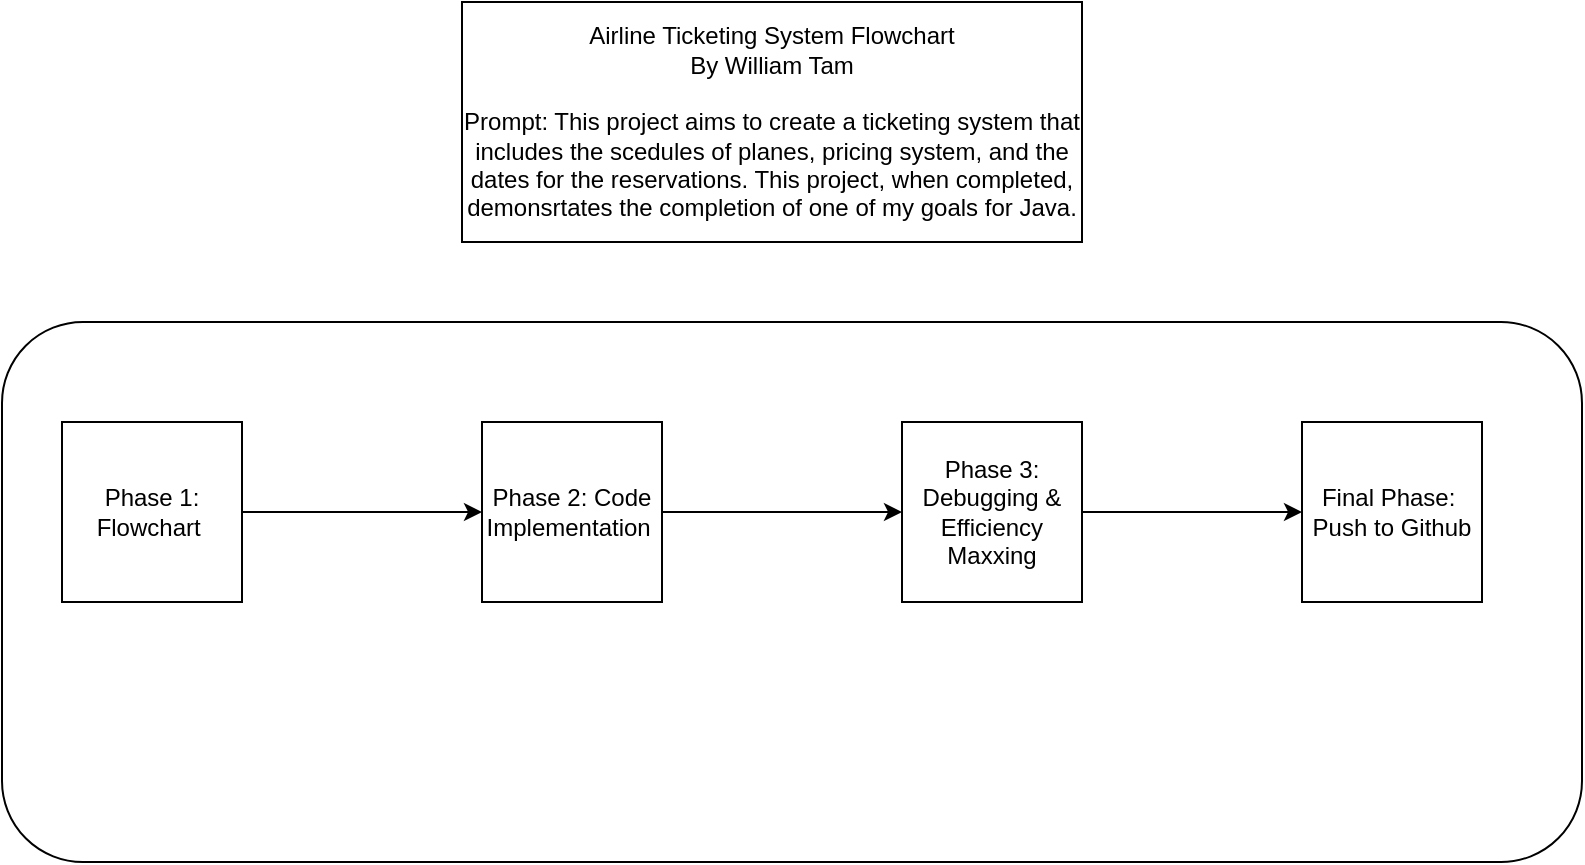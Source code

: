 <mxfile>
    <diagram id="nvdds0cKD_Tk3jSQswlI" name="Page-1">
        <mxGraphModel dx="1010" dy="575" grid="1" gridSize="10" guides="1" tooltips="1" connect="1" arrows="1" fold="1" page="1" pageScale="1" pageWidth="850" pageHeight="1100" math="0" shadow="0">
            <root>
                <mxCell id="0"/>
                <mxCell id="1" parent="0"/>
                <mxCell id="2" value="Airline Ticketing System Flowchart&lt;br&gt;By William Tam&lt;br&gt;&lt;br&gt;Prompt: This project aims to create a ticketing system that includes the scedules of planes, pricing system, and the dates for the reservations. This project, when completed, demonsrtates the completion of one of my goals for Java." style="rounded=0;whiteSpace=wrap;html=1;" parent="1" vertex="1">
                    <mxGeometry x="270" y="10" width="310" height="120" as="geometry"/>
                </mxCell>
                <mxCell id="3" value="" style="rounded=1;whiteSpace=wrap;html=1;" parent="1" vertex="1">
                    <mxGeometry x="40" y="170" width="790" height="270" as="geometry"/>
                </mxCell>
                <mxCell id="2crTee11AQTfdlJCcEz1-7" style="edgeStyle=none;html=1;exitX=1;exitY=0.5;exitDx=0;exitDy=0;entryX=0;entryY=0.5;entryDx=0;entryDy=0;" edge="1" parent="1" source="4" target="5">
                    <mxGeometry relative="1" as="geometry"/>
                </mxCell>
                <mxCell id="4" value="Phase 1: Flowchart&amp;nbsp;" style="whiteSpace=wrap;html=1;aspect=fixed;" parent="1" vertex="1">
                    <mxGeometry x="70" y="220" width="90" height="90" as="geometry"/>
                </mxCell>
                <mxCell id="2crTee11AQTfdlJCcEz1-8" style="edgeStyle=none;html=1;exitX=1;exitY=0.5;exitDx=0;exitDy=0;entryX=0;entryY=0.5;entryDx=0;entryDy=0;" edge="1" parent="1" source="5" target="6">
                    <mxGeometry relative="1" as="geometry"/>
                </mxCell>
                <mxCell id="5" value="Phase 2: Code Implementation&amp;nbsp;" style="whiteSpace=wrap;html=1;aspect=fixed;" parent="1" vertex="1">
                    <mxGeometry x="280" y="220" width="90" height="90" as="geometry"/>
                </mxCell>
                <mxCell id="2crTee11AQTfdlJCcEz1-9" value="" style="edgeStyle=none;html=1;" edge="1" parent="1" source="6" target="7">
                    <mxGeometry relative="1" as="geometry"/>
                </mxCell>
                <mxCell id="6" value="Phase 3: Debugging &amp;amp; Efficiency Maxxing" style="whiteSpace=wrap;html=1;aspect=fixed;" parent="1" vertex="1">
                    <mxGeometry x="490" y="220" width="90" height="90" as="geometry"/>
                </mxCell>
                <mxCell id="7" value="Final Phase:&amp;nbsp;&lt;br&gt;Push to Github" style="whiteSpace=wrap;html=1;aspect=fixed;" parent="1" vertex="1">
                    <mxGeometry x="690" y="220" width="90" height="90" as="geometry"/>
                </mxCell>
            </root>
        </mxGraphModel>
    </diagram>
    <diagram id="BhpMETCnfQmcDzHnHC-y" name="Page-2">
        <mxGraphModel dx="1860" dy="1675" grid="1" gridSize="10" guides="1" tooltips="1" connect="1" arrows="1" fold="1" page="1" pageScale="1" pageWidth="850" pageHeight="1100" math="0" shadow="0">
            <root>
                <mxCell id="57iXtiIH45JZLk-9-XHz-0"/>
                <mxCell id="57iXtiIH45JZLk-9-XHz-1" parent="57iXtiIH45JZLk-9-XHz-0"/>
                <mxCell id="57iXtiIH45JZLk-9-XHz-2" value="" style="rounded=1;whiteSpace=wrap;html=1;" parent="57iXtiIH45JZLk-9-XHz-1" vertex="1">
                    <mxGeometry x="-10" y="-70" width="900" height="830" as="geometry"/>
                </mxCell>
                <mxCell id="57iXtiIH45JZLk-9-XHz-3" value="Flowchart for Ticketing System&amp;nbsp;" style="text;html=1;align=center;verticalAlign=middle;whiteSpace=wrap;rounded=0;fillColor=#f5f5f5;gradientColor=#b3b3b3;strokeColor=#666666;fontColor=#050505;" parent="57iXtiIH45JZLk-9-XHz-1" vertex="1">
                    <mxGeometry x="60" y="-40" width="170" height="70" as="geometry"/>
                </mxCell>
                <mxCell id="57iXtiIH45JZLk-9-XHz-18" style="edgeStyle=none;orthogonalLoop=1;jettySize=auto;html=1;exitX=1;exitY=0.5;exitDx=0;exitDy=0;entryX=0;entryY=0;entryDx=0;entryDy=0;fontColor=#050505;startArrow=classic;endArrow=oval;endFill=1;" parent="57iXtiIH45JZLk-9-XHz-1" source="57iXtiIH45JZLk-9-XHz-6" target="57iXtiIH45JZLk-9-XHz-16" edge="1">
                    <mxGeometry relative="1" as="geometry"/>
                </mxCell>
                <mxCell id="57iXtiIH45JZLk-9-XHz-6" value="&lt;font color=&quot;#fcfcfc&quot;&gt;Show the user:&lt;br&gt;schedules, flights, and money&lt;br&gt;&lt;/font&gt;" style="ellipse;whiteSpace=wrap;html=1;labelBackgroundColor=none;fillColor=#0050ef;strokeColor=#001DBC;fontColor=#ffffff;" parent="57iXtiIH45JZLk-9-XHz-1" vertex="1">
                    <mxGeometry x="365" y="30" width="120" height="80" as="geometry"/>
                </mxCell>
                <mxCell id="57iXtiIH45JZLk-9-XHz-7" value="" style="endArrow=classic;html=1;fontColor=#050505;exitX=0.5;exitY=1;exitDx=0;exitDy=0;" parent="57iXtiIH45JZLk-9-XHz-1" source="57iXtiIH45JZLk-9-XHz-6" edge="1">
                    <mxGeometry width="50" height="50" relative="1" as="geometry">
                        <mxPoint x="430" y="260" as="sourcePoint"/>
                        <mxPoint x="425" y="140" as="targetPoint"/>
                    </mxGeometry>
                </mxCell>
                <mxCell id="57iXtiIH45JZLk-9-XHz-14" style="edgeStyle=none;orthogonalLoop=1;jettySize=auto;html=1;exitX=0.5;exitY=0;exitDx=0;exitDy=0;fontColor=#050505;startArrow=classic;endArrow=oval;endFill=1;entryX=0.5;entryY=1;entryDx=0;entryDy=0;" parent="57iXtiIH45JZLk-9-XHz-1" source="57iXtiIH45JZLk-9-XHz-13" target="57iXtiIH45JZLk-9-XHz-8" edge="1">
                    <mxGeometry relative="1" as="geometry">
                        <mxPoint x="500" y="250" as="targetPoint"/>
                    </mxGeometry>
                </mxCell>
                <mxCell id="57iXtiIH45JZLk-9-XHz-20" style="edgeStyle=none;orthogonalLoop=1;jettySize=auto;html=1;exitX=0;exitY=0.5;exitDx=0;exitDy=0;entryX=0;entryY=0.5;entryDx=0;entryDy=0;fontColor=#050505;startArrow=classic;endArrow=oval;endFill=1;" parent="57iXtiIH45JZLk-9-XHz-1" source="57iXtiIH45JZLk-9-XHz-8" target="57iXtiIH45JZLk-9-XHz-13" edge="1">
                    <mxGeometry relative="1" as="geometry">
                        <Array as="points">
                            <mxPoint x="290" y="185"/>
                            <mxPoint x="290" y="260"/>
                            <mxPoint x="290" y="330"/>
                        </Array>
                    </mxGeometry>
                </mxCell>
                <mxCell id="57iXtiIH45JZLk-9-XHz-33" style="edgeStyle=none;orthogonalLoop=1;jettySize=auto;html=1;exitX=0;exitY=0.5;exitDx=0;exitDy=0;entryX=0;entryY=0.5;entryDx=0;entryDy=0;fontColor=#050505;startArrow=classic;endArrow=oval;endFill=1;" parent="57iXtiIH45JZLk-9-XHz-1" source="57iXtiIH45JZLk-9-XHz-8" target="57iXtiIH45JZLk-9-XHz-21" edge="1">
                    <mxGeometry relative="1" as="geometry">
                        <Array as="points">
                            <mxPoint x="290" y="185"/>
                            <mxPoint x="290" y="470"/>
                        </Array>
                    </mxGeometry>
                </mxCell>
                <mxCell id="57iXtiIH45JZLk-9-XHz-8" value="From the list, the user is prompted to make a combination of inputs:&amp;nbsp;&lt;br&gt;where, when, how much, time." style="rounded=0;whiteSpace=wrap;html=1;labelBackgroundColor=none;fontColor=#ffffff;fillColor=#a20025;strokeColor=#6F0000;" parent="57iXtiIH45JZLk-9-XHz-1" vertex="1">
                    <mxGeometry x="365" y="140" width="125" height="90" as="geometry"/>
                </mxCell>
                <mxCell id="57iXtiIH45JZLk-9-XHz-19" style="edgeStyle=none;orthogonalLoop=1;jettySize=auto;html=1;exitX=1;exitY=0.5;exitDx=0;exitDy=0;entryX=0.5;entryY=1;entryDx=0;entryDy=0;fontColor=#050505;startArrow=classic;endArrow=oval;endFill=1;" parent="57iXtiIH45JZLk-9-XHz-1" source="57iXtiIH45JZLk-9-XHz-13" target="57iXtiIH45JZLk-9-XHz-16" edge="1">
                    <mxGeometry relative="1" as="geometry">
                        <Array as="points">
                            <mxPoint x="655" y="330"/>
                        </Array>
                    </mxGeometry>
                </mxCell>
                <mxCell id="57iXtiIH45JZLk-9-XHz-13" value="Do we have the available time for the destination?&amp;nbsp;" style="rhombus;whiteSpace=wrap;html=1;labelBackgroundColor=none;fontColor=#000000;fillColor=#e3c800;strokeColor=#B09500;" parent="57iXtiIH45JZLk-9-XHz-1" vertex="1">
                    <mxGeometry x="360.63" y="270" width="133.75" height="120" as="geometry"/>
                </mxCell>
                <mxCell id="57iXtiIH45JZLk-9-XHz-15" value="Database of Flights (Time, Destination , Cost)" style="swimlane;labelBackgroundColor=none;fillColor=#f5f5f5;strokeColor=#666666;fontColor=#333333;" parent="57iXtiIH45JZLk-9-XHz-1" vertex="1">
                    <mxGeometry x="520" y="60" width="280" height="240" as="geometry"/>
                </mxCell>
                <mxCell id="57iXtiIH45JZLk-9-XHz-16" value="&lt;font color=&quot;#f7f7f7&quot;&gt;Flight 1: Time1, Location1, Cost1&lt;br&gt;&lt;/font&gt;&lt;span style=&quot;color: rgb(247 , 247 , 247)&quot;&gt;Flight 1a: Time1a, Location1, Cost1a&lt;br&gt;&lt;/span&gt;&lt;span style=&quot;color: rgb(247 , 247 , 247)&quot;&gt;Flight 1b: Time1b, Location1, Cost1b&lt;br&gt;&lt;/span&gt;&lt;span style=&quot;color: rgb(247 , 247 , 247)&quot;&gt;Flight 2: Time2, Location2, Cost2&lt;br&gt;&lt;/span&gt;&lt;span style=&quot;color: rgb(247 , 247 , 247)&quot;&gt;Flight 2a: Time2a, Location2, Cost2a&lt;br&gt;&lt;/span&gt;&lt;span style=&quot;color: rgb(247 , 247 , 247)&quot;&gt;Flight 2b: Time2b, Location2, Cost2b&lt;br&gt;&lt;/span&gt;&lt;font color=&quot;#f7f7f7&quot;&gt;etc...&lt;br&gt;&lt;/font&gt;" style="text;html=1;strokeColor=none;fillColor=none;align=center;verticalAlign=middle;whiteSpace=wrap;rounded=0;labelBackgroundColor=none;fontColor=#050505;" parent="57iXtiIH45JZLk-9-XHz-15" vertex="1">
                    <mxGeometry y="40" width="270" height="200" as="geometry"/>
                </mxCell>
                <mxCell id="57iXtiIH45JZLk-9-XHz-22" style="edgeStyle=none;orthogonalLoop=1;jettySize=auto;html=1;exitX=0.5;exitY=0;exitDx=0;exitDy=0;fontColor=#050505;startArrow=classic;endArrow=oval;endFill=1;" parent="57iXtiIH45JZLk-9-XHz-1" source="57iXtiIH45JZLk-9-XHz-21" target="57iXtiIH45JZLk-9-XHz-13" edge="1">
                    <mxGeometry relative="1" as="geometry"/>
                </mxCell>
                <mxCell id="57iXtiIH45JZLk-9-XHz-21" value="Do we have the available cost for the destination?&amp;nbsp;" style="rhombus;whiteSpace=wrap;html=1;labelBackgroundColor=none;fontColor=#000000;fillColor=#e3c800;strokeColor=#B09500;" parent="57iXtiIH45JZLk-9-XHz-1" vertex="1">
                    <mxGeometry x="360.63" y="410" width="133.75" height="120" as="geometry"/>
                </mxCell>
                <mxCell id="57iXtiIH45JZLk-9-XHz-29" style="edgeStyle=none;orthogonalLoop=1;jettySize=auto;html=1;exitX=0;exitY=0.5;exitDx=0;exitDy=0;entryX=0;entryY=0.5;entryDx=0;entryDy=0;fontColor=#050505;startArrow=classic;endArrow=oval;endFill=1;" parent="57iXtiIH45JZLk-9-XHz-1" source="57iXtiIH45JZLk-9-XHz-6" target="57iXtiIH45JZLk-9-XHz-24" edge="1">
                    <mxGeometry relative="1" as="geometry">
                        <Array as="points">
                            <mxPoint x="200" y="70"/>
                            <mxPoint x="200" y="300"/>
                            <mxPoint x="200" y="580"/>
                        </Array>
                    </mxGeometry>
                </mxCell>
                <mxCell id="57iXtiIH45JZLk-9-XHz-38" style="edgeStyle=none;orthogonalLoop=1;jettySize=auto;html=1;exitX=0.5;exitY=0;exitDx=0;exitDy=0;entryX=0.5;entryY=1;entryDx=0;entryDy=0;fontColor=#050505;startArrow=classic;startFill=1;endArrow=oval;endFill=1;" parent="57iXtiIH45JZLk-9-XHz-1" source="57iXtiIH45JZLk-9-XHz-24" target="57iXtiIH45JZLk-9-XHz-21" edge="1">
                    <mxGeometry relative="1" as="geometry"/>
                </mxCell>
                <mxCell id="57iXtiIH45JZLk-9-XHz-24" value="Would you like to buy the ticket for this detination?&amp;nbsp;" style="ellipse;whiteSpace=wrap;html=1;labelBackgroundColor=none;fontColor=#ffffff;fillColor=#0050ef;strokeColor=#001DBC;" parent="57iXtiIH45JZLk-9-XHz-1" vertex="1">
                    <mxGeometry x="370" y="540" width="120" height="80" as="geometry"/>
                </mxCell>
                <mxCell id="57iXtiIH45JZLk-9-XHz-28" style="edgeStyle=none;orthogonalLoop=1;jettySize=auto;html=1;exitX=0.5;exitY=0;exitDx=0;exitDy=0;fontColor=#050505;startArrow=classic;endArrow=oval;endFill=1;" parent="57iXtiIH45JZLk-9-XHz-1" source="57iXtiIH45JZLk-9-XHz-25" target="57iXtiIH45JZLk-9-XHz-24" edge="1">
                    <mxGeometry relative="1" as="geometry"/>
                </mxCell>
                <mxCell id="57iXtiIH45JZLk-9-XHz-25" value="Ticket is purchased! Would you like to purchase another one?" style="ellipse;whiteSpace=wrap;html=1;labelBackgroundColor=none;fontColor=#ffffff;fillColor=#0050ef;strokeColor=#001DBC;" parent="57iXtiIH45JZLk-9-XHz-1" vertex="1">
                    <mxGeometry x="352.51" y="640" width="150" height="100" as="geometry"/>
                </mxCell>
                <mxCell id="57iXtiIH45JZLk-9-XHz-27" style="edgeStyle=none;orthogonalLoop=1;jettySize=auto;html=1;exitX=0;exitY=0.5;exitDx=0;exitDy=0;entryX=1;entryY=0.5;entryDx=0;entryDy=0;fontColor=#050505;startArrow=classic;endArrow=oval;endFill=1;" parent="57iXtiIH45JZLk-9-XHz-1" source="57iXtiIH45JZLk-9-XHz-26" target="57iXtiIH45JZLk-9-XHz-25" edge="1">
                    <mxGeometry relative="1" as="geometry"/>
                </mxCell>
                <mxCell id="57iXtiIH45JZLk-9-XHz-26" value="Thank you come again. End" style="ellipse;whiteSpace=wrap;html=1;aspect=fixed;labelBackgroundColor=none;fontColor=#ffffff;fillColor=#0050ef;strokeColor=#001DBC;" parent="57iXtiIH45JZLk-9-XHz-1" vertex="1">
                    <mxGeometry x="690" y="635" width="110" height="110" as="geometry"/>
                </mxCell>
                <mxCell id="57iXtiIH45JZLk-9-XHz-30" style="edgeStyle=none;orthogonalLoop=1;jettySize=auto;html=1;exitX=0;exitY=0.5;exitDx=0;exitDy=0;entryX=0;entryY=0.5;entryDx=0;entryDy=0;fontColor=#050505;startArrow=classic;endArrow=oval;endFill=1;" parent="57iXtiIH45JZLk-9-XHz-1" target="57iXtiIH45JZLk-9-XHz-25" edge="1">
                    <mxGeometry relative="1" as="geometry">
                        <mxPoint x="367.51" y="70" as="sourcePoint"/>
                        <mxPoint x="372.51" y="580" as="targetPoint"/>
                        <Array as="points">
                            <mxPoint x="200" y="70"/>
                            <mxPoint x="202.51" y="300"/>
                            <mxPoint x="200" y="690"/>
                        </Array>
                    </mxGeometry>
                </mxCell>
                <mxCell id="57iXtiIH45JZLk-9-XHz-32" value="&lt;font color=&quot;#fcfcfc&quot;&gt;No&lt;/font&gt;" style="text;html=1;strokeColor=none;fillColor=none;align=center;verticalAlign=middle;whiteSpace=wrap;rounded=0;labelBackgroundColor=none;fontColor=#050505;" parent="57iXtiIH45JZLk-9-XHz-1" vertex="1">
                    <mxGeometry x="310" y="300" width="40" height="20" as="geometry"/>
                </mxCell>
                <mxCell id="57iXtiIH45JZLk-9-XHz-34" value="&lt;font color=&quot;#fcfcfc&quot;&gt;No&lt;/font&gt;" style="text;html=1;strokeColor=none;fillColor=none;align=center;verticalAlign=middle;whiteSpace=wrap;rounded=0;labelBackgroundColor=none;fontColor=#050505;" parent="57iXtiIH45JZLk-9-XHz-1" vertex="1">
                    <mxGeometry x="320.63" y="440" width="40" height="20" as="geometry"/>
                </mxCell>
                <mxCell id="57iXtiIH45JZLk-9-XHz-35" value="&lt;font color=&quot;#fcfcfc&quot;&gt;No&lt;/font&gt;" style="text;html=1;strokeColor=none;fillColor=none;align=center;verticalAlign=middle;whiteSpace=wrap;rounded=0;labelBackgroundColor=none;fontColor=#050505;" parent="57iXtiIH45JZLk-9-XHz-1" vertex="1">
                    <mxGeometry x="440" y="620" width="40" height="20" as="geometry"/>
                </mxCell>
                <mxCell id="57iXtiIH45JZLk-9-XHz-36" value="&lt;font color=&quot;#fcfcfc&quot;&gt;No&lt;/font&gt;" style="text;html=1;strokeColor=none;fillColor=none;align=center;verticalAlign=middle;whiteSpace=wrap;rounded=0;labelBackgroundColor=none;fontColor=#050505;" parent="57iXtiIH45JZLk-9-XHz-1" vertex="1">
                    <mxGeometry x="502.51" y="660" width="40" height="20" as="geometry"/>
                </mxCell>
                <mxCell id="57iXtiIH45JZLk-9-XHz-37" value="&lt;font color=&quot;#f0f0f0&quot;&gt;Yes&lt;/font&gt;" style="text;html=1;strokeColor=none;fillColor=none;align=center;verticalAlign=middle;whiteSpace=wrap;rounded=0;labelBackgroundColor=none;fontColor=#050505;" parent="57iXtiIH45JZLk-9-XHz-1" vertex="1">
                    <mxGeometry x="450" y="390" width="40" height="20" as="geometry"/>
                </mxCell>
                <mxCell id="57iXtiIH45JZLk-9-XHz-40" value="&lt;font color=&quot;#f0f0f0&quot;&gt;Yes&lt;/font&gt;" style="text;html=1;strokeColor=none;fillColor=none;align=center;verticalAlign=middle;whiteSpace=wrap;rounded=0;labelBackgroundColor=none;fontColor=#050505;" parent="57iXtiIH45JZLk-9-XHz-1" vertex="1">
                    <mxGeometry x="440" y="520" width="40" height="20" as="geometry"/>
                </mxCell>
                <mxCell id="57iXtiIH45JZLk-9-XHz-41" value="&lt;font color=&quot;#f0f0f0&quot;&gt;Yes&lt;/font&gt;" style="text;html=1;strokeColor=none;fillColor=none;align=center;verticalAlign=middle;whiteSpace=wrap;rounded=0;labelBackgroundColor=none;fontColor=#050505;" parent="57iXtiIH45JZLk-9-XHz-1" vertex="1">
                    <mxGeometry x="210" y="550" width="40" height="20" as="geometry"/>
                </mxCell>
                <mxCell id="57iXtiIH45JZLk-9-XHz-42" value="&lt;font color=&quot;#f0f0f0&quot;&gt;Yes&lt;/font&gt;" style="text;html=1;strokeColor=none;fillColor=none;align=center;verticalAlign=middle;whiteSpace=wrap;rounded=0;labelBackgroundColor=none;fontColor=#050505;" parent="57iXtiIH45JZLk-9-XHz-1" vertex="1">
                    <mxGeometry x="210" y="660" width="40" height="20" as="geometry"/>
                </mxCell>
            </root>
        </mxGraphModel>
    </diagram>
</mxfile>